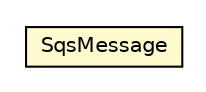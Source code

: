 #!/usr/local/bin/dot
#
# Class diagram 
# Generated by UMLGraph version R5_6-24-gf6e263 (http://www.umlgraph.org/)
#

digraph G {
	edge [fontname="Helvetica",fontsize=10,labelfontname="Helvetica",labelfontsize=10];
	node [fontname="Helvetica",fontsize=10,shape=plaintext];
	nodesep=0.25;
	ranksep=0.5;
	// com.github.davidmoten.rx2.aws.SqsMessage
	c53 [label=<<table title="com.github.davidmoten.rx2.aws.SqsMessage" border="0" cellborder="1" cellspacing="0" cellpadding="2" port="p" bgcolor="lemonChiffon" href="./SqsMessage.html">
		<tr><td><table border="0" cellspacing="0" cellpadding="1">
<tr><td align="center" balign="center"> SqsMessage </td></tr>
		</table></td></tr>
		</table>>, URL="./SqsMessage.html", fontname="Helvetica", fontcolor="black", fontsize=10.0];
}

